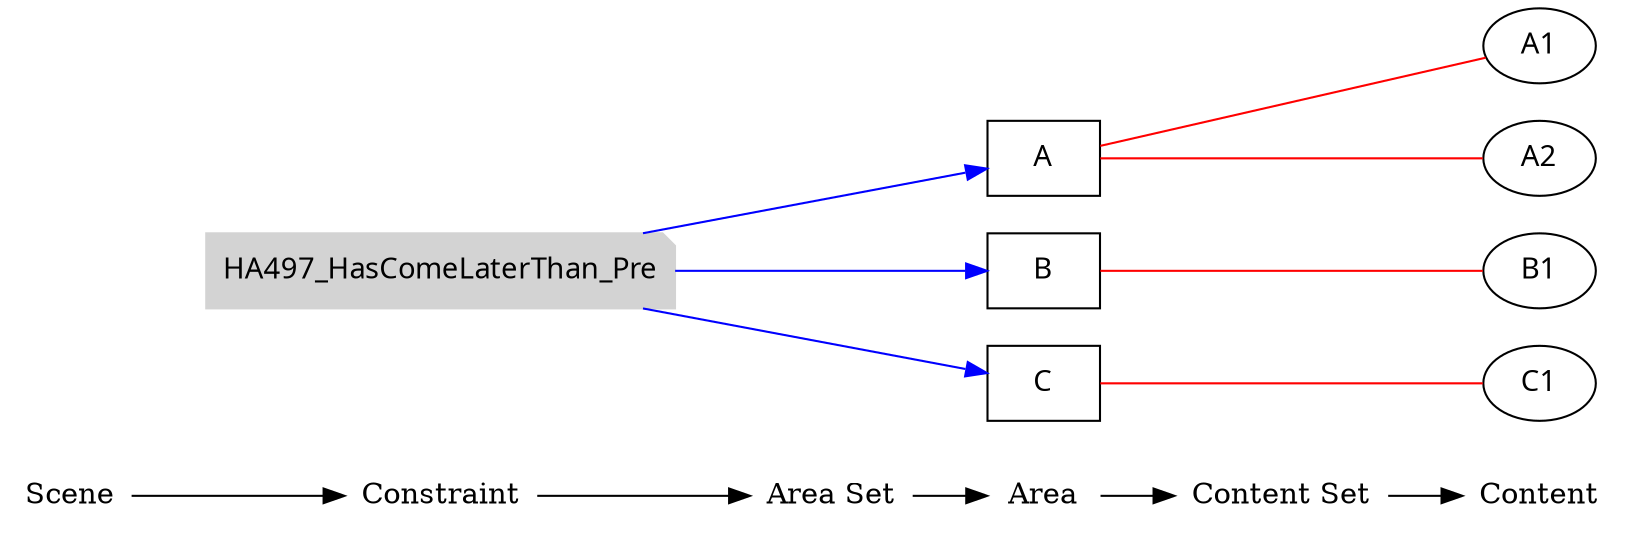 digraph rule_objects_graph {
	rankdir = LR;
	charset="utf-8";
	clusterrank = global;
	
	node [shape = plaintext];
	Scene -> Constraint -> "Area Set" -> Area -> "Content Set" -> Content; 
	{ rank = same;
		node [shape = box];
		{
			Area;
			e1 [label="A", fontname="Meiryo UI"];
			e2 [label="B", fontname="Meiryo UI"];
			e3 [label="C", fontname="Meiryo UI"];

		}
	}
	
	{ rank = same;
		node [shape = ellipse];
		{
			Content;
			e4 [label="A1", fontname="Meiryo UI"];
			e5 [label="A2", fontname="Meiryo UI"];
			e6 [label="B1", fontname="Meiryo UI"];
			e7 [label="C1", fontname="Meiryo UI"];


		}
	}
	
	{
		subgraph subareaset {
			"Area Set";
			node [shape = box, style = filled, color = lightpink];


		}
	}


	
	{
		subgraph subcontentset {
			"Content Set";
			node [shape = ellipse, style = filled, color = palegreen];


		}
	}



	e1 -> e4 [dir=none, color=red];
	e1 -> e5 [dir=none, color=red];
	e2 -> e6 [dir=none, color=red];
	e3 -> e7 [dir=none, color=red];
	

	

	

	

	subgraph scene { rank = same;
		node [shape = circle, style = filled, color = lightblue];
		{
			"Scene";

		}
	}

	{ rank = same;
		node [shape = note, style = filled, color = lightgrey];
		{
			"Constraint";
			e8 [label="HA497_HasComeLaterThan_Pre", fontname="Meiryo UI"];
		}
	}
	
	{ rank = same;
		node [shape = note, style = filled, color = lavenderblush2];
		{
			"Constraint";
		}
	}

	{ rank = same;
		node [shape = note, style = filled, color = lightpink2];
		{
			"Constraint";
		}
	}

	e8 -> e1 [color=blue];
	e8 -> e2 [color=blue];
	e8 -> e3 [color=blue];
	

	

	
}

